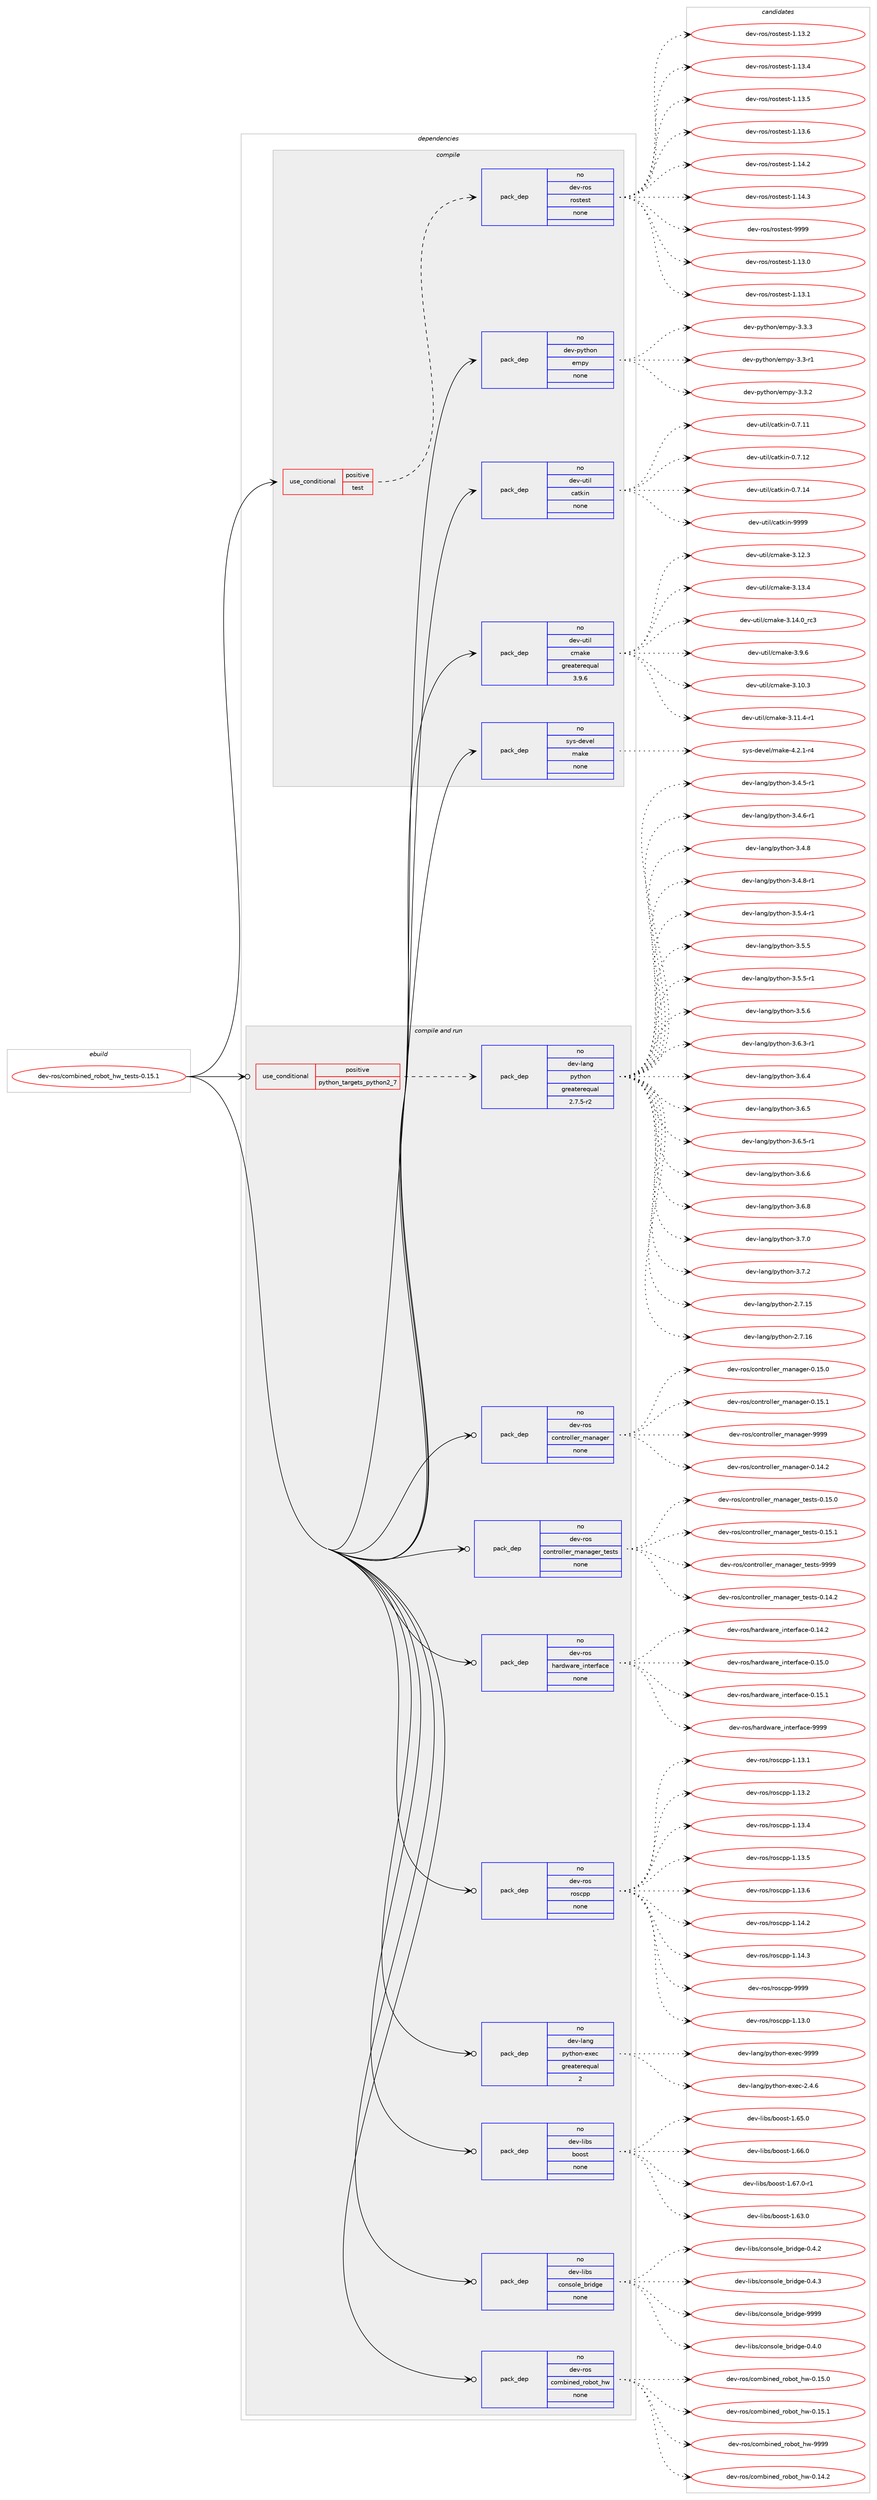 digraph prolog {

# *************
# Graph options
# *************

newrank=true;
concentrate=true;
compound=true;
graph [rankdir=LR,fontname=Helvetica,fontsize=10,ranksep=1.5];#, ranksep=2.5, nodesep=0.2];
edge  [arrowhead=vee];
node  [fontname=Helvetica,fontsize=10];

# **********
# The ebuild
# **********

subgraph cluster_leftcol {
color=gray;
rank=same;
label=<<i>ebuild</i>>;
id [label="dev-ros/combined_robot_hw_tests-0.15.1", color=red, width=4, href="../dev-ros/combined_robot_hw_tests-0.15.1.svg"];
}

# ****************
# The dependencies
# ****************

subgraph cluster_midcol {
color=gray;
label=<<i>dependencies</i>>;
subgraph cluster_compile {
fillcolor="#eeeeee";
style=filled;
label=<<i>compile</i>>;
subgraph cond388082 {
dependency1453327 [label=<<TABLE BORDER="0" CELLBORDER="1" CELLSPACING="0" CELLPADDING="4"><TR><TD ROWSPAN="3" CELLPADDING="10">use_conditional</TD></TR><TR><TD>positive</TD></TR><TR><TD>test</TD></TR></TABLE>>, shape=none, color=red];
subgraph pack1041855 {
dependency1453328 [label=<<TABLE BORDER="0" CELLBORDER="1" CELLSPACING="0" CELLPADDING="4" WIDTH="220"><TR><TD ROWSPAN="6" CELLPADDING="30">pack_dep</TD></TR><TR><TD WIDTH="110">no</TD></TR><TR><TD>dev-ros</TD></TR><TR><TD>rostest</TD></TR><TR><TD>none</TD></TR><TR><TD></TD></TR></TABLE>>, shape=none, color=blue];
}
dependency1453327:e -> dependency1453328:w [weight=20,style="dashed",arrowhead="vee"];
}
id:e -> dependency1453327:w [weight=20,style="solid",arrowhead="vee"];
subgraph pack1041856 {
dependency1453329 [label=<<TABLE BORDER="0" CELLBORDER="1" CELLSPACING="0" CELLPADDING="4" WIDTH="220"><TR><TD ROWSPAN="6" CELLPADDING="30">pack_dep</TD></TR><TR><TD WIDTH="110">no</TD></TR><TR><TD>dev-python</TD></TR><TR><TD>empy</TD></TR><TR><TD>none</TD></TR><TR><TD></TD></TR></TABLE>>, shape=none, color=blue];
}
id:e -> dependency1453329:w [weight=20,style="solid",arrowhead="vee"];
subgraph pack1041857 {
dependency1453330 [label=<<TABLE BORDER="0" CELLBORDER="1" CELLSPACING="0" CELLPADDING="4" WIDTH="220"><TR><TD ROWSPAN="6" CELLPADDING="30">pack_dep</TD></TR><TR><TD WIDTH="110">no</TD></TR><TR><TD>dev-util</TD></TR><TR><TD>catkin</TD></TR><TR><TD>none</TD></TR><TR><TD></TD></TR></TABLE>>, shape=none, color=blue];
}
id:e -> dependency1453330:w [weight=20,style="solid",arrowhead="vee"];
subgraph pack1041858 {
dependency1453331 [label=<<TABLE BORDER="0" CELLBORDER="1" CELLSPACING="0" CELLPADDING="4" WIDTH="220"><TR><TD ROWSPAN="6" CELLPADDING="30">pack_dep</TD></TR><TR><TD WIDTH="110">no</TD></TR><TR><TD>dev-util</TD></TR><TR><TD>cmake</TD></TR><TR><TD>greaterequal</TD></TR><TR><TD>3.9.6</TD></TR></TABLE>>, shape=none, color=blue];
}
id:e -> dependency1453331:w [weight=20,style="solid",arrowhead="vee"];
subgraph pack1041859 {
dependency1453332 [label=<<TABLE BORDER="0" CELLBORDER="1" CELLSPACING="0" CELLPADDING="4" WIDTH="220"><TR><TD ROWSPAN="6" CELLPADDING="30">pack_dep</TD></TR><TR><TD WIDTH="110">no</TD></TR><TR><TD>sys-devel</TD></TR><TR><TD>make</TD></TR><TR><TD>none</TD></TR><TR><TD></TD></TR></TABLE>>, shape=none, color=blue];
}
id:e -> dependency1453332:w [weight=20,style="solid",arrowhead="vee"];
}
subgraph cluster_compileandrun {
fillcolor="#eeeeee";
style=filled;
label=<<i>compile and run</i>>;
subgraph cond388083 {
dependency1453333 [label=<<TABLE BORDER="0" CELLBORDER="1" CELLSPACING="0" CELLPADDING="4"><TR><TD ROWSPAN="3" CELLPADDING="10">use_conditional</TD></TR><TR><TD>positive</TD></TR><TR><TD>python_targets_python2_7</TD></TR></TABLE>>, shape=none, color=red];
subgraph pack1041860 {
dependency1453334 [label=<<TABLE BORDER="0" CELLBORDER="1" CELLSPACING="0" CELLPADDING="4" WIDTH="220"><TR><TD ROWSPAN="6" CELLPADDING="30">pack_dep</TD></TR><TR><TD WIDTH="110">no</TD></TR><TR><TD>dev-lang</TD></TR><TR><TD>python</TD></TR><TR><TD>greaterequal</TD></TR><TR><TD>2.7.5-r2</TD></TR></TABLE>>, shape=none, color=blue];
}
dependency1453333:e -> dependency1453334:w [weight=20,style="dashed",arrowhead="vee"];
}
id:e -> dependency1453333:w [weight=20,style="solid",arrowhead="odotvee"];
subgraph pack1041861 {
dependency1453335 [label=<<TABLE BORDER="0" CELLBORDER="1" CELLSPACING="0" CELLPADDING="4" WIDTH="220"><TR><TD ROWSPAN="6" CELLPADDING="30">pack_dep</TD></TR><TR><TD WIDTH="110">no</TD></TR><TR><TD>dev-lang</TD></TR><TR><TD>python-exec</TD></TR><TR><TD>greaterequal</TD></TR><TR><TD>2</TD></TR></TABLE>>, shape=none, color=blue];
}
id:e -> dependency1453335:w [weight=20,style="solid",arrowhead="odotvee"];
subgraph pack1041862 {
dependency1453336 [label=<<TABLE BORDER="0" CELLBORDER="1" CELLSPACING="0" CELLPADDING="4" WIDTH="220"><TR><TD ROWSPAN="6" CELLPADDING="30">pack_dep</TD></TR><TR><TD WIDTH="110">no</TD></TR><TR><TD>dev-libs</TD></TR><TR><TD>boost</TD></TR><TR><TD>none</TD></TR><TR><TD></TD></TR></TABLE>>, shape=none, color=blue];
}
id:e -> dependency1453336:w [weight=20,style="solid",arrowhead="odotvee"];
subgraph pack1041863 {
dependency1453337 [label=<<TABLE BORDER="0" CELLBORDER="1" CELLSPACING="0" CELLPADDING="4" WIDTH="220"><TR><TD ROWSPAN="6" CELLPADDING="30">pack_dep</TD></TR><TR><TD WIDTH="110">no</TD></TR><TR><TD>dev-libs</TD></TR><TR><TD>console_bridge</TD></TR><TR><TD>none</TD></TR><TR><TD></TD></TR></TABLE>>, shape=none, color=blue];
}
id:e -> dependency1453337:w [weight=20,style="solid",arrowhead="odotvee"];
subgraph pack1041864 {
dependency1453338 [label=<<TABLE BORDER="0" CELLBORDER="1" CELLSPACING="0" CELLPADDING="4" WIDTH="220"><TR><TD ROWSPAN="6" CELLPADDING="30">pack_dep</TD></TR><TR><TD WIDTH="110">no</TD></TR><TR><TD>dev-ros</TD></TR><TR><TD>combined_robot_hw</TD></TR><TR><TD>none</TD></TR><TR><TD></TD></TR></TABLE>>, shape=none, color=blue];
}
id:e -> dependency1453338:w [weight=20,style="solid",arrowhead="odotvee"];
subgraph pack1041865 {
dependency1453339 [label=<<TABLE BORDER="0" CELLBORDER="1" CELLSPACING="0" CELLPADDING="4" WIDTH="220"><TR><TD ROWSPAN="6" CELLPADDING="30">pack_dep</TD></TR><TR><TD WIDTH="110">no</TD></TR><TR><TD>dev-ros</TD></TR><TR><TD>controller_manager</TD></TR><TR><TD>none</TD></TR><TR><TD></TD></TR></TABLE>>, shape=none, color=blue];
}
id:e -> dependency1453339:w [weight=20,style="solid",arrowhead="odotvee"];
subgraph pack1041866 {
dependency1453340 [label=<<TABLE BORDER="0" CELLBORDER="1" CELLSPACING="0" CELLPADDING="4" WIDTH="220"><TR><TD ROWSPAN="6" CELLPADDING="30">pack_dep</TD></TR><TR><TD WIDTH="110">no</TD></TR><TR><TD>dev-ros</TD></TR><TR><TD>controller_manager_tests</TD></TR><TR><TD>none</TD></TR><TR><TD></TD></TR></TABLE>>, shape=none, color=blue];
}
id:e -> dependency1453340:w [weight=20,style="solid",arrowhead="odotvee"];
subgraph pack1041867 {
dependency1453341 [label=<<TABLE BORDER="0" CELLBORDER="1" CELLSPACING="0" CELLPADDING="4" WIDTH="220"><TR><TD ROWSPAN="6" CELLPADDING="30">pack_dep</TD></TR><TR><TD WIDTH="110">no</TD></TR><TR><TD>dev-ros</TD></TR><TR><TD>hardware_interface</TD></TR><TR><TD>none</TD></TR><TR><TD></TD></TR></TABLE>>, shape=none, color=blue];
}
id:e -> dependency1453341:w [weight=20,style="solid",arrowhead="odotvee"];
subgraph pack1041868 {
dependency1453342 [label=<<TABLE BORDER="0" CELLBORDER="1" CELLSPACING="0" CELLPADDING="4" WIDTH="220"><TR><TD ROWSPAN="6" CELLPADDING="30">pack_dep</TD></TR><TR><TD WIDTH="110">no</TD></TR><TR><TD>dev-ros</TD></TR><TR><TD>roscpp</TD></TR><TR><TD>none</TD></TR><TR><TD></TD></TR></TABLE>>, shape=none, color=blue];
}
id:e -> dependency1453342:w [weight=20,style="solid",arrowhead="odotvee"];
}
subgraph cluster_run {
fillcolor="#eeeeee";
style=filled;
label=<<i>run</i>>;
}
}

# **************
# The candidates
# **************

subgraph cluster_choices {
rank=same;
color=gray;
label=<<i>candidates</i>>;

subgraph choice1041855 {
color=black;
nodesep=1;
choice100101118451141111154711411111511610111511645494649514648 [label="dev-ros/rostest-1.13.0", color=red, width=4,href="../dev-ros/rostest-1.13.0.svg"];
choice100101118451141111154711411111511610111511645494649514649 [label="dev-ros/rostest-1.13.1", color=red, width=4,href="../dev-ros/rostest-1.13.1.svg"];
choice100101118451141111154711411111511610111511645494649514650 [label="dev-ros/rostest-1.13.2", color=red, width=4,href="../dev-ros/rostest-1.13.2.svg"];
choice100101118451141111154711411111511610111511645494649514652 [label="dev-ros/rostest-1.13.4", color=red, width=4,href="../dev-ros/rostest-1.13.4.svg"];
choice100101118451141111154711411111511610111511645494649514653 [label="dev-ros/rostest-1.13.5", color=red, width=4,href="../dev-ros/rostest-1.13.5.svg"];
choice100101118451141111154711411111511610111511645494649514654 [label="dev-ros/rostest-1.13.6", color=red, width=4,href="../dev-ros/rostest-1.13.6.svg"];
choice100101118451141111154711411111511610111511645494649524650 [label="dev-ros/rostest-1.14.2", color=red, width=4,href="../dev-ros/rostest-1.14.2.svg"];
choice100101118451141111154711411111511610111511645494649524651 [label="dev-ros/rostest-1.14.3", color=red, width=4,href="../dev-ros/rostest-1.14.3.svg"];
choice10010111845114111115471141111151161011151164557575757 [label="dev-ros/rostest-9999", color=red, width=4,href="../dev-ros/rostest-9999.svg"];
dependency1453328:e -> choice100101118451141111154711411111511610111511645494649514648:w [style=dotted,weight="100"];
dependency1453328:e -> choice100101118451141111154711411111511610111511645494649514649:w [style=dotted,weight="100"];
dependency1453328:e -> choice100101118451141111154711411111511610111511645494649514650:w [style=dotted,weight="100"];
dependency1453328:e -> choice100101118451141111154711411111511610111511645494649514652:w [style=dotted,weight="100"];
dependency1453328:e -> choice100101118451141111154711411111511610111511645494649514653:w [style=dotted,weight="100"];
dependency1453328:e -> choice100101118451141111154711411111511610111511645494649514654:w [style=dotted,weight="100"];
dependency1453328:e -> choice100101118451141111154711411111511610111511645494649524650:w [style=dotted,weight="100"];
dependency1453328:e -> choice100101118451141111154711411111511610111511645494649524651:w [style=dotted,weight="100"];
dependency1453328:e -> choice10010111845114111115471141111151161011151164557575757:w [style=dotted,weight="100"];
}
subgraph choice1041856 {
color=black;
nodesep=1;
choice1001011184511212111610411111047101109112121455146514511449 [label="dev-python/empy-3.3-r1", color=red, width=4,href="../dev-python/empy-3.3-r1.svg"];
choice1001011184511212111610411111047101109112121455146514650 [label="dev-python/empy-3.3.2", color=red, width=4,href="../dev-python/empy-3.3.2.svg"];
choice1001011184511212111610411111047101109112121455146514651 [label="dev-python/empy-3.3.3", color=red, width=4,href="../dev-python/empy-3.3.3.svg"];
dependency1453329:e -> choice1001011184511212111610411111047101109112121455146514511449:w [style=dotted,weight="100"];
dependency1453329:e -> choice1001011184511212111610411111047101109112121455146514650:w [style=dotted,weight="100"];
dependency1453329:e -> choice1001011184511212111610411111047101109112121455146514651:w [style=dotted,weight="100"];
}
subgraph choice1041857 {
color=black;
nodesep=1;
choice1001011184511711610510847999711610710511045484655464949 [label="dev-util/catkin-0.7.11", color=red, width=4,href="../dev-util/catkin-0.7.11.svg"];
choice1001011184511711610510847999711610710511045484655464950 [label="dev-util/catkin-0.7.12", color=red, width=4,href="../dev-util/catkin-0.7.12.svg"];
choice1001011184511711610510847999711610710511045484655464952 [label="dev-util/catkin-0.7.14", color=red, width=4,href="../dev-util/catkin-0.7.14.svg"];
choice100101118451171161051084799971161071051104557575757 [label="dev-util/catkin-9999", color=red, width=4,href="../dev-util/catkin-9999.svg"];
dependency1453330:e -> choice1001011184511711610510847999711610710511045484655464949:w [style=dotted,weight="100"];
dependency1453330:e -> choice1001011184511711610510847999711610710511045484655464950:w [style=dotted,weight="100"];
dependency1453330:e -> choice1001011184511711610510847999711610710511045484655464952:w [style=dotted,weight="100"];
dependency1453330:e -> choice100101118451171161051084799971161071051104557575757:w [style=dotted,weight="100"];
}
subgraph choice1041858 {
color=black;
nodesep=1;
choice1001011184511711610510847991099710710145514649484651 [label="dev-util/cmake-3.10.3", color=red, width=4,href="../dev-util/cmake-3.10.3.svg"];
choice10010111845117116105108479910997107101455146494946524511449 [label="dev-util/cmake-3.11.4-r1", color=red, width=4,href="../dev-util/cmake-3.11.4-r1.svg"];
choice1001011184511711610510847991099710710145514649504651 [label="dev-util/cmake-3.12.3", color=red, width=4,href="../dev-util/cmake-3.12.3.svg"];
choice1001011184511711610510847991099710710145514649514652 [label="dev-util/cmake-3.13.4", color=red, width=4,href="../dev-util/cmake-3.13.4.svg"];
choice1001011184511711610510847991099710710145514649524648951149951 [label="dev-util/cmake-3.14.0_rc3", color=red, width=4,href="../dev-util/cmake-3.14.0_rc3.svg"];
choice10010111845117116105108479910997107101455146574654 [label="dev-util/cmake-3.9.6", color=red, width=4,href="../dev-util/cmake-3.9.6.svg"];
dependency1453331:e -> choice1001011184511711610510847991099710710145514649484651:w [style=dotted,weight="100"];
dependency1453331:e -> choice10010111845117116105108479910997107101455146494946524511449:w [style=dotted,weight="100"];
dependency1453331:e -> choice1001011184511711610510847991099710710145514649504651:w [style=dotted,weight="100"];
dependency1453331:e -> choice1001011184511711610510847991099710710145514649514652:w [style=dotted,weight="100"];
dependency1453331:e -> choice1001011184511711610510847991099710710145514649524648951149951:w [style=dotted,weight="100"];
dependency1453331:e -> choice10010111845117116105108479910997107101455146574654:w [style=dotted,weight="100"];
}
subgraph choice1041859 {
color=black;
nodesep=1;
choice1151211154510010111810110847109971071014552465046494511452 [label="sys-devel/make-4.2.1-r4", color=red, width=4,href="../sys-devel/make-4.2.1-r4.svg"];
dependency1453332:e -> choice1151211154510010111810110847109971071014552465046494511452:w [style=dotted,weight="100"];
}
subgraph choice1041860 {
color=black;
nodesep=1;
choice10010111845108971101034711212111610411111045504655464953 [label="dev-lang/python-2.7.15", color=red, width=4,href="../dev-lang/python-2.7.15.svg"];
choice10010111845108971101034711212111610411111045504655464954 [label="dev-lang/python-2.7.16", color=red, width=4,href="../dev-lang/python-2.7.16.svg"];
choice1001011184510897110103471121211161041111104551465246534511449 [label="dev-lang/python-3.4.5-r1", color=red, width=4,href="../dev-lang/python-3.4.5-r1.svg"];
choice1001011184510897110103471121211161041111104551465246544511449 [label="dev-lang/python-3.4.6-r1", color=red, width=4,href="../dev-lang/python-3.4.6-r1.svg"];
choice100101118451089711010347112121116104111110455146524656 [label="dev-lang/python-3.4.8", color=red, width=4,href="../dev-lang/python-3.4.8.svg"];
choice1001011184510897110103471121211161041111104551465246564511449 [label="dev-lang/python-3.4.8-r1", color=red, width=4,href="../dev-lang/python-3.4.8-r1.svg"];
choice1001011184510897110103471121211161041111104551465346524511449 [label="dev-lang/python-3.5.4-r1", color=red, width=4,href="../dev-lang/python-3.5.4-r1.svg"];
choice100101118451089711010347112121116104111110455146534653 [label="dev-lang/python-3.5.5", color=red, width=4,href="../dev-lang/python-3.5.5.svg"];
choice1001011184510897110103471121211161041111104551465346534511449 [label="dev-lang/python-3.5.5-r1", color=red, width=4,href="../dev-lang/python-3.5.5-r1.svg"];
choice100101118451089711010347112121116104111110455146534654 [label="dev-lang/python-3.5.6", color=red, width=4,href="../dev-lang/python-3.5.6.svg"];
choice1001011184510897110103471121211161041111104551465446514511449 [label="dev-lang/python-3.6.3-r1", color=red, width=4,href="../dev-lang/python-3.6.3-r1.svg"];
choice100101118451089711010347112121116104111110455146544652 [label="dev-lang/python-3.6.4", color=red, width=4,href="../dev-lang/python-3.6.4.svg"];
choice100101118451089711010347112121116104111110455146544653 [label="dev-lang/python-3.6.5", color=red, width=4,href="../dev-lang/python-3.6.5.svg"];
choice1001011184510897110103471121211161041111104551465446534511449 [label="dev-lang/python-3.6.5-r1", color=red, width=4,href="../dev-lang/python-3.6.5-r1.svg"];
choice100101118451089711010347112121116104111110455146544654 [label="dev-lang/python-3.6.6", color=red, width=4,href="../dev-lang/python-3.6.6.svg"];
choice100101118451089711010347112121116104111110455146544656 [label="dev-lang/python-3.6.8", color=red, width=4,href="../dev-lang/python-3.6.8.svg"];
choice100101118451089711010347112121116104111110455146554648 [label="dev-lang/python-3.7.0", color=red, width=4,href="../dev-lang/python-3.7.0.svg"];
choice100101118451089711010347112121116104111110455146554650 [label="dev-lang/python-3.7.2", color=red, width=4,href="../dev-lang/python-3.7.2.svg"];
dependency1453334:e -> choice10010111845108971101034711212111610411111045504655464953:w [style=dotted,weight="100"];
dependency1453334:e -> choice10010111845108971101034711212111610411111045504655464954:w [style=dotted,weight="100"];
dependency1453334:e -> choice1001011184510897110103471121211161041111104551465246534511449:w [style=dotted,weight="100"];
dependency1453334:e -> choice1001011184510897110103471121211161041111104551465246544511449:w [style=dotted,weight="100"];
dependency1453334:e -> choice100101118451089711010347112121116104111110455146524656:w [style=dotted,weight="100"];
dependency1453334:e -> choice1001011184510897110103471121211161041111104551465246564511449:w [style=dotted,weight="100"];
dependency1453334:e -> choice1001011184510897110103471121211161041111104551465346524511449:w [style=dotted,weight="100"];
dependency1453334:e -> choice100101118451089711010347112121116104111110455146534653:w [style=dotted,weight="100"];
dependency1453334:e -> choice1001011184510897110103471121211161041111104551465346534511449:w [style=dotted,weight="100"];
dependency1453334:e -> choice100101118451089711010347112121116104111110455146534654:w [style=dotted,weight="100"];
dependency1453334:e -> choice1001011184510897110103471121211161041111104551465446514511449:w [style=dotted,weight="100"];
dependency1453334:e -> choice100101118451089711010347112121116104111110455146544652:w [style=dotted,weight="100"];
dependency1453334:e -> choice100101118451089711010347112121116104111110455146544653:w [style=dotted,weight="100"];
dependency1453334:e -> choice1001011184510897110103471121211161041111104551465446534511449:w [style=dotted,weight="100"];
dependency1453334:e -> choice100101118451089711010347112121116104111110455146544654:w [style=dotted,weight="100"];
dependency1453334:e -> choice100101118451089711010347112121116104111110455146544656:w [style=dotted,weight="100"];
dependency1453334:e -> choice100101118451089711010347112121116104111110455146554648:w [style=dotted,weight="100"];
dependency1453334:e -> choice100101118451089711010347112121116104111110455146554650:w [style=dotted,weight="100"];
}
subgraph choice1041861 {
color=black;
nodesep=1;
choice1001011184510897110103471121211161041111104510112010199455046524654 [label="dev-lang/python-exec-2.4.6", color=red, width=4,href="../dev-lang/python-exec-2.4.6.svg"];
choice10010111845108971101034711212111610411111045101120101994557575757 [label="dev-lang/python-exec-9999", color=red, width=4,href="../dev-lang/python-exec-9999.svg"];
dependency1453335:e -> choice1001011184510897110103471121211161041111104510112010199455046524654:w [style=dotted,weight="100"];
dependency1453335:e -> choice10010111845108971101034711212111610411111045101120101994557575757:w [style=dotted,weight="100"];
}
subgraph choice1041862 {
color=black;
nodesep=1;
choice1001011184510810598115479811111111511645494654514648 [label="dev-libs/boost-1.63.0", color=red, width=4,href="../dev-libs/boost-1.63.0.svg"];
choice1001011184510810598115479811111111511645494654534648 [label="dev-libs/boost-1.65.0", color=red, width=4,href="../dev-libs/boost-1.65.0.svg"];
choice1001011184510810598115479811111111511645494654544648 [label="dev-libs/boost-1.66.0", color=red, width=4,href="../dev-libs/boost-1.66.0.svg"];
choice10010111845108105981154798111111115116454946545546484511449 [label="dev-libs/boost-1.67.0-r1", color=red, width=4,href="../dev-libs/boost-1.67.0-r1.svg"];
dependency1453336:e -> choice1001011184510810598115479811111111511645494654514648:w [style=dotted,weight="100"];
dependency1453336:e -> choice1001011184510810598115479811111111511645494654534648:w [style=dotted,weight="100"];
dependency1453336:e -> choice1001011184510810598115479811111111511645494654544648:w [style=dotted,weight="100"];
dependency1453336:e -> choice10010111845108105981154798111111115116454946545546484511449:w [style=dotted,weight="100"];
}
subgraph choice1041863 {
color=black;
nodesep=1;
choice100101118451081059811547991111101151111081019598114105100103101454846524648 [label="dev-libs/console_bridge-0.4.0", color=red, width=4,href="../dev-libs/console_bridge-0.4.0.svg"];
choice100101118451081059811547991111101151111081019598114105100103101454846524650 [label="dev-libs/console_bridge-0.4.2", color=red, width=4,href="../dev-libs/console_bridge-0.4.2.svg"];
choice100101118451081059811547991111101151111081019598114105100103101454846524651 [label="dev-libs/console_bridge-0.4.3", color=red, width=4,href="../dev-libs/console_bridge-0.4.3.svg"];
choice1001011184510810598115479911111011511110810195981141051001031014557575757 [label="dev-libs/console_bridge-9999", color=red, width=4,href="../dev-libs/console_bridge-9999.svg"];
dependency1453337:e -> choice100101118451081059811547991111101151111081019598114105100103101454846524648:w [style=dotted,weight="100"];
dependency1453337:e -> choice100101118451081059811547991111101151111081019598114105100103101454846524650:w [style=dotted,weight="100"];
dependency1453337:e -> choice100101118451081059811547991111101151111081019598114105100103101454846524651:w [style=dotted,weight="100"];
dependency1453337:e -> choice1001011184510810598115479911111011511110810195981141051001031014557575757:w [style=dotted,weight="100"];
}
subgraph choice1041864 {
color=black;
nodesep=1;
choice1001011184511411111547991111099810511010110095114111981111169510411945484649524650 [label="dev-ros/combined_robot_hw-0.14.2", color=red, width=4,href="../dev-ros/combined_robot_hw-0.14.2.svg"];
choice1001011184511411111547991111099810511010110095114111981111169510411945484649534648 [label="dev-ros/combined_robot_hw-0.15.0", color=red, width=4,href="../dev-ros/combined_robot_hw-0.15.0.svg"];
choice1001011184511411111547991111099810511010110095114111981111169510411945484649534649 [label="dev-ros/combined_robot_hw-0.15.1", color=red, width=4,href="../dev-ros/combined_robot_hw-0.15.1.svg"];
choice100101118451141111154799111109981051101011009511411198111116951041194557575757 [label="dev-ros/combined_robot_hw-9999", color=red, width=4,href="../dev-ros/combined_robot_hw-9999.svg"];
dependency1453338:e -> choice1001011184511411111547991111099810511010110095114111981111169510411945484649524650:w [style=dotted,weight="100"];
dependency1453338:e -> choice1001011184511411111547991111099810511010110095114111981111169510411945484649534648:w [style=dotted,weight="100"];
dependency1453338:e -> choice1001011184511411111547991111099810511010110095114111981111169510411945484649534649:w [style=dotted,weight="100"];
dependency1453338:e -> choice100101118451141111154799111109981051101011009511411198111116951041194557575757:w [style=dotted,weight="100"];
}
subgraph choice1041865 {
color=black;
nodesep=1;
choice10010111845114111115479911111011611411110810810111495109971109710310111445484649524650 [label="dev-ros/controller_manager-0.14.2", color=red, width=4,href="../dev-ros/controller_manager-0.14.2.svg"];
choice10010111845114111115479911111011611411110810810111495109971109710310111445484649534648 [label="dev-ros/controller_manager-0.15.0", color=red, width=4,href="../dev-ros/controller_manager-0.15.0.svg"];
choice10010111845114111115479911111011611411110810810111495109971109710310111445484649534649 [label="dev-ros/controller_manager-0.15.1", color=red, width=4,href="../dev-ros/controller_manager-0.15.1.svg"];
choice1001011184511411111547991111101161141111081081011149510997110971031011144557575757 [label="dev-ros/controller_manager-9999", color=red, width=4,href="../dev-ros/controller_manager-9999.svg"];
dependency1453339:e -> choice10010111845114111115479911111011611411110810810111495109971109710310111445484649524650:w [style=dotted,weight="100"];
dependency1453339:e -> choice10010111845114111115479911111011611411110810810111495109971109710310111445484649534648:w [style=dotted,weight="100"];
dependency1453339:e -> choice10010111845114111115479911111011611411110810810111495109971109710310111445484649534649:w [style=dotted,weight="100"];
dependency1453339:e -> choice1001011184511411111547991111101161141111081081011149510997110971031011144557575757:w [style=dotted,weight="100"];
}
subgraph choice1041866 {
color=black;
nodesep=1;
choice1001011184511411111547991111101161141111081081011149510997110971031011149511610111511611545484649524650 [label="dev-ros/controller_manager_tests-0.14.2", color=red, width=4,href="../dev-ros/controller_manager_tests-0.14.2.svg"];
choice1001011184511411111547991111101161141111081081011149510997110971031011149511610111511611545484649534648 [label="dev-ros/controller_manager_tests-0.15.0", color=red, width=4,href="../dev-ros/controller_manager_tests-0.15.0.svg"];
choice1001011184511411111547991111101161141111081081011149510997110971031011149511610111511611545484649534649 [label="dev-ros/controller_manager_tests-0.15.1", color=red, width=4,href="../dev-ros/controller_manager_tests-0.15.1.svg"];
choice100101118451141111154799111110116114111108108101114951099711097103101114951161011151161154557575757 [label="dev-ros/controller_manager_tests-9999", color=red, width=4,href="../dev-ros/controller_manager_tests-9999.svg"];
dependency1453340:e -> choice1001011184511411111547991111101161141111081081011149510997110971031011149511610111511611545484649524650:w [style=dotted,weight="100"];
dependency1453340:e -> choice1001011184511411111547991111101161141111081081011149510997110971031011149511610111511611545484649534648:w [style=dotted,weight="100"];
dependency1453340:e -> choice1001011184511411111547991111101161141111081081011149510997110971031011149511610111511611545484649534649:w [style=dotted,weight="100"];
dependency1453340:e -> choice100101118451141111154799111110116114111108108101114951099711097103101114951161011151161154557575757:w [style=dotted,weight="100"];
}
subgraph choice1041867 {
color=black;
nodesep=1;
choice1001011184511411111547104971141001199711410195105110116101114102979910145484649524650 [label="dev-ros/hardware_interface-0.14.2", color=red, width=4,href="../dev-ros/hardware_interface-0.14.2.svg"];
choice1001011184511411111547104971141001199711410195105110116101114102979910145484649534648 [label="dev-ros/hardware_interface-0.15.0", color=red, width=4,href="../dev-ros/hardware_interface-0.15.0.svg"];
choice1001011184511411111547104971141001199711410195105110116101114102979910145484649534649 [label="dev-ros/hardware_interface-0.15.1", color=red, width=4,href="../dev-ros/hardware_interface-0.15.1.svg"];
choice100101118451141111154710497114100119971141019510511011610111410297991014557575757 [label="dev-ros/hardware_interface-9999", color=red, width=4,href="../dev-ros/hardware_interface-9999.svg"];
dependency1453341:e -> choice1001011184511411111547104971141001199711410195105110116101114102979910145484649524650:w [style=dotted,weight="100"];
dependency1453341:e -> choice1001011184511411111547104971141001199711410195105110116101114102979910145484649534648:w [style=dotted,weight="100"];
dependency1453341:e -> choice1001011184511411111547104971141001199711410195105110116101114102979910145484649534649:w [style=dotted,weight="100"];
dependency1453341:e -> choice100101118451141111154710497114100119971141019510511011610111410297991014557575757:w [style=dotted,weight="100"];
}
subgraph choice1041868 {
color=black;
nodesep=1;
choice10010111845114111115471141111159911211245494649514648 [label="dev-ros/roscpp-1.13.0", color=red, width=4,href="../dev-ros/roscpp-1.13.0.svg"];
choice10010111845114111115471141111159911211245494649514649 [label="dev-ros/roscpp-1.13.1", color=red, width=4,href="../dev-ros/roscpp-1.13.1.svg"];
choice10010111845114111115471141111159911211245494649514650 [label="dev-ros/roscpp-1.13.2", color=red, width=4,href="../dev-ros/roscpp-1.13.2.svg"];
choice10010111845114111115471141111159911211245494649514652 [label="dev-ros/roscpp-1.13.4", color=red, width=4,href="../dev-ros/roscpp-1.13.4.svg"];
choice10010111845114111115471141111159911211245494649514653 [label="dev-ros/roscpp-1.13.5", color=red, width=4,href="../dev-ros/roscpp-1.13.5.svg"];
choice10010111845114111115471141111159911211245494649514654 [label="dev-ros/roscpp-1.13.6", color=red, width=4,href="../dev-ros/roscpp-1.13.6.svg"];
choice10010111845114111115471141111159911211245494649524650 [label="dev-ros/roscpp-1.14.2", color=red, width=4,href="../dev-ros/roscpp-1.14.2.svg"];
choice10010111845114111115471141111159911211245494649524651 [label="dev-ros/roscpp-1.14.3", color=red, width=4,href="../dev-ros/roscpp-1.14.3.svg"];
choice1001011184511411111547114111115991121124557575757 [label="dev-ros/roscpp-9999", color=red, width=4,href="../dev-ros/roscpp-9999.svg"];
dependency1453342:e -> choice10010111845114111115471141111159911211245494649514648:w [style=dotted,weight="100"];
dependency1453342:e -> choice10010111845114111115471141111159911211245494649514649:w [style=dotted,weight="100"];
dependency1453342:e -> choice10010111845114111115471141111159911211245494649514650:w [style=dotted,weight="100"];
dependency1453342:e -> choice10010111845114111115471141111159911211245494649514652:w [style=dotted,weight="100"];
dependency1453342:e -> choice10010111845114111115471141111159911211245494649514653:w [style=dotted,weight="100"];
dependency1453342:e -> choice10010111845114111115471141111159911211245494649514654:w [style=dotted,weight="100"];
dependency1453342:e -> choice10010111845114111115471141111159911211245494649524650:w [style=dotted,weight="100"];
dependency1453342:e -> choice10010111845114111115471141111159911211245494649524651:w [style=dotted,weight="100"];
dependency1453342:e -> choice1001011184511411111547114111115991121124557575757:w [style=dotted,weight="100"];
}
}

}
